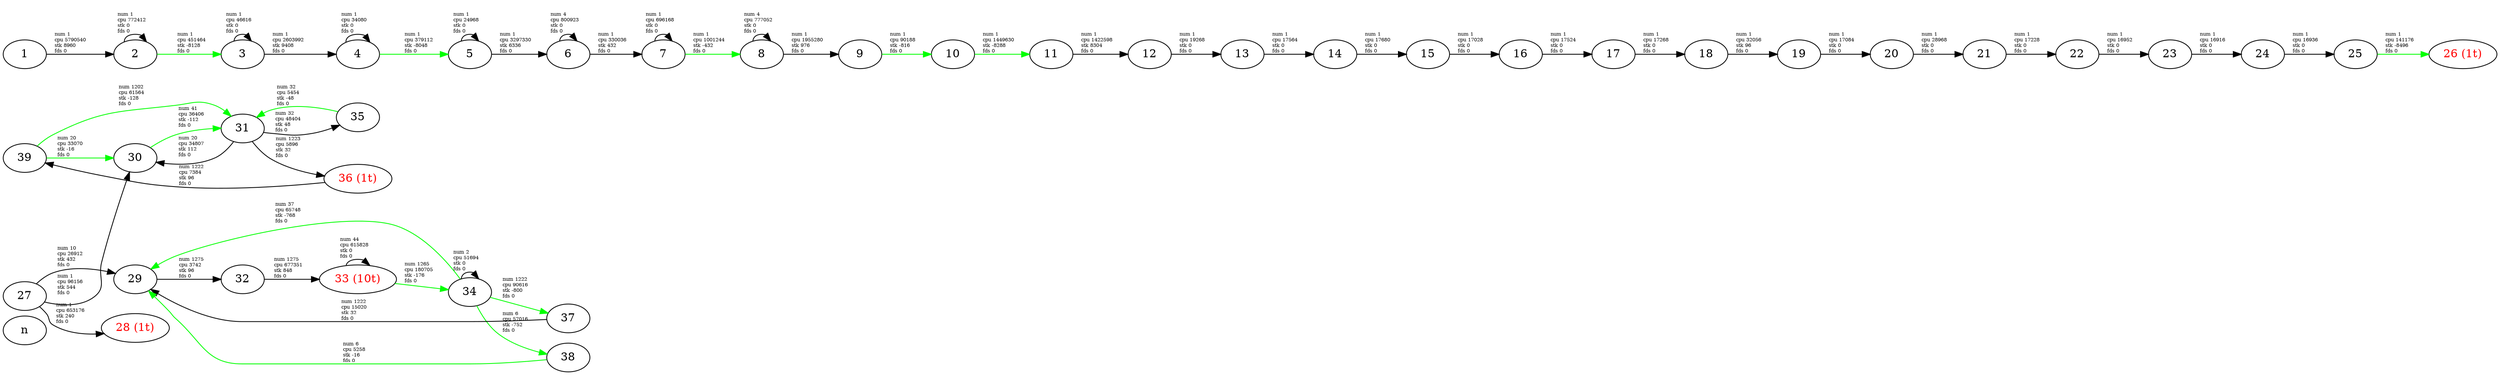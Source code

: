 
digraph foo {
  ratio=compress
  margin="0,0"
  nodesep=0.1
  ranksep=0.001
  rankdir=LR
  ordering=out
  edge [fontsize="6"]
  n   39
   24
   28     [label="\N (1t)" fontcolor="red"]
   15
   17
   27
   34
    9
   14
   35
   26     [label="\N (1t)" fontcolor="red"]
    6
   19
   29
   13
    5
   23
    1
   37
    4
    3
    7
   22
   38
   18
   25
   33     [label="\N (10t)" fontcolor="red"]
   21
    2
   10
   20
    8
   36     [label="\N (1t)" fontcolor="red"]
   11
   30
   12
   16
   32
   31
   39 ->  31     [ label = " num 1202     \l cpu 61564     \l stk -128     \l fds 0     \l"  color=green ]
   39 ->  30     [ label = " num 20     \l cpu 33070     \l stk -16     \l fds 0     \l"  color=green ]
   24 ->  25     [ label = " num 1     \l cpu 16936     \l stk 0     \l fds 0     \l"  ]
   15 ->  16     [ label = " num 1     \l cpu 17028     \l stk 0     \l fds 0     \l"  ]
   17 ->  18     [ label = " num 1     \l cpu 17268     \l stk 0     \l fds 0     \l"  ]
   27 ->  29     [ label = " num 10     \l cpu 26912     \l stk 432     \l fds 0     \l"  ]
   27 ->  30     [ label = " num 1     \l cpu 96156     \l stk 544     \l fds 0     \l"  ]
   27 ->  28     [ label = " num 1     \l cpu 653176     \l stk 240     \l fds 0     \l"  ]
   34 ->  37     [ label = " num 1222     \l cpu 90616     \l stk -800     \l fds 0     \l"  color=green ]
   34 ->  29     [ label = " num 37     \l cpu 65748     \l stk -768     \l fds 0     \l"  color=green ]
   34 ->  38     [ label = " num 6     \l cpu 57016     \l stk -752     \l fds 0     \l"  color=green ]
   34 ->  34     [ label = " num 2     \l cpu 51694     \l stk 0     \l fds 0     \l"  ]
    9 ->  10     [ label = " num 1     \l cpu 90188     \l stk -816     \l fds 0     \l"  color=green ]
   14 ->  15     [ label = " num 1     \l cpu 17680     \l stk 0     \l fds 0     \l"  ]
   35 ->  31     [ label = " num 32     \l cpu 5454     \l stk -48     \l fds 0     \l"  color=green ]
    6 ->   7     [ label = " num 1     \l cpu 330036     \l stk 432     \l fds 0     \l"  ]
    6 ->   6     [ label = " num 4     \l cpu 800923     \l stk 0     \l fds 0     \l"  ]
   19 ->  20     [ label = " num 1     \l cpu 17084     \l stk 0     \l fds 0     \l"  ]
   29 ->  32     [ label = " num 1275     \l cpu 3742     \l stk 96     \l fds 0     \l"  ]
   13 ->  14     [ label = " num 1     \l cpu 17564     \l stk 0     \l fds 0     \l"  ]
    5 ->   5     [ label = " num 1     \l cpu 24968     \l stk 0     \l fds 0     \l"  ]
    5 ->   6     [ label = " num 1     \l cpu 3297330     \l stk 6336     \l fds 0     \l"  ]
   23 ->  24     [ label = " num 1     \l cpu 16916     \l stk 0     \l fds 0     \l"  ]
    1 ->   2     [ label = " num 1     \l cpu 5790540     \l stk 8960     \l fds 0     \l"  ]
   37 ->  29     [ label = " num 1222     \l cpu 15020     \l stk 32     \l fds 0     \l"  ]
    4 ->   5     [ label = " num 1     \l cpu 379112     \l stk -8048     \l fds 0     \l"  color=green ]
    4 ->   4     [ label = " num 1     \l cpu 34080     \l stk 0     \l fds 0     \l"  ]
    3 ->   3     [ label = " num 1     \l cpu 46616     \l stk 0     \l fds 0     \l"  ]
    3 ->   4     [ label = " num 1     \l cpu 2603992     \l stk 9408     \l fds 0     \l"  ]
    7 ->   7     [ label = " num 1     \l cpu 696168     \l stk 0     \l fds 0     \l"  ]
    7 ->   8     [ label = " num 1     \l cpu 1001244     \l stk -432     \l fds 0     \l"  color=green ]
   22 ->  23     [ label = " num 1     \l cpu 16952     \l stk 0     \l fds 0     \l"  ]
   38 ->  29     [ label = " num 6     \l cpu 5258     \l stk -16     \l fds 0     \l"  color=green ]
   18 ->  19     [ label = " num 1     \l cpu 32056     \l stk 96     \l fds 0     \l"  ]
   25 ->  26     [ label = " num 1     \l cpu 141176     \l stk -8496     \l fds 0     \l"  color=green ]
   33 ->  33     [ label = " num 44     \l cpu 615828     \l stk 0     \l fds 0     \l"  ]
   33 ->  34     [ label = " num 1265     \l cpu 180705     \l stk -176     \l fds 0     \l"  color=green ]
   21 ->  22     [ label = " num 1     \l cpu 17228     \l stk 0     \l fds 0     \l"  ]
    2 ->   3     [ label = " num 1     \l cpu 451464     \l stk -8128     \l fds 0     \l"  color=green ]
    2 ->   2     [ label = " num 1     \l cpu 772412     \l stk 0     \l fds 0     \l"  ]
   10 ->  11     [ label = " num 1     \l cpu 1449630     \l stk -8288     \l fds 0     \l"  color=green ]
   20 ->  21     [ label = " num 1     \l cpu 28968     \l stk 0     \l fds 0     \l"  ]
    8 ->   8     [ label = " num 4     \l cpu 777052     \l stk 0     \l fds 0     \l"  ]
    8 ->   9     [ label = " num 1     \l cpu 1955280     \l stk 976     \l fds 0     \l"  ]
   36 ->  39     [ label = " num 1222     \l cpu 7384     \l stk 96     \l fds 0     \l"  ]
   11 ->  12     [ label = " num 1     \l cpu 1422598     \l stk 8304     \l fds 0     \l"  ]
   30 ->  31     [ label = " num 41     \l cpu 36406     \l stk -112     \l fds 0     \l"  color=green ]
   12 ->  13     [ label = " num 1     \l cpu 19268     \l stk 0     \l fds 0     \l"  ]
   16 ->  17     [ label = " num 1     \l cpu 17524     \l stk 0     \l fds 0     \l"  ]
   32 ->  33     [ label = " num 1275     \l cpu 677351     \l stk 848     \l fds 0     \l"  ]
   31 ->  35     [ label = " num 32     \l cpu 48404     \l stk 48     \l fds 0     \l"  ]
   31 ->  36     [ label = " num 1223     \l cpu 5896     \l stk 32     \l fds 0     \l"  ]
   31 ->  30     [ label = " num 20     \l cpu 34807     \l stk 112     \l fds 0     \l"  ]
}

